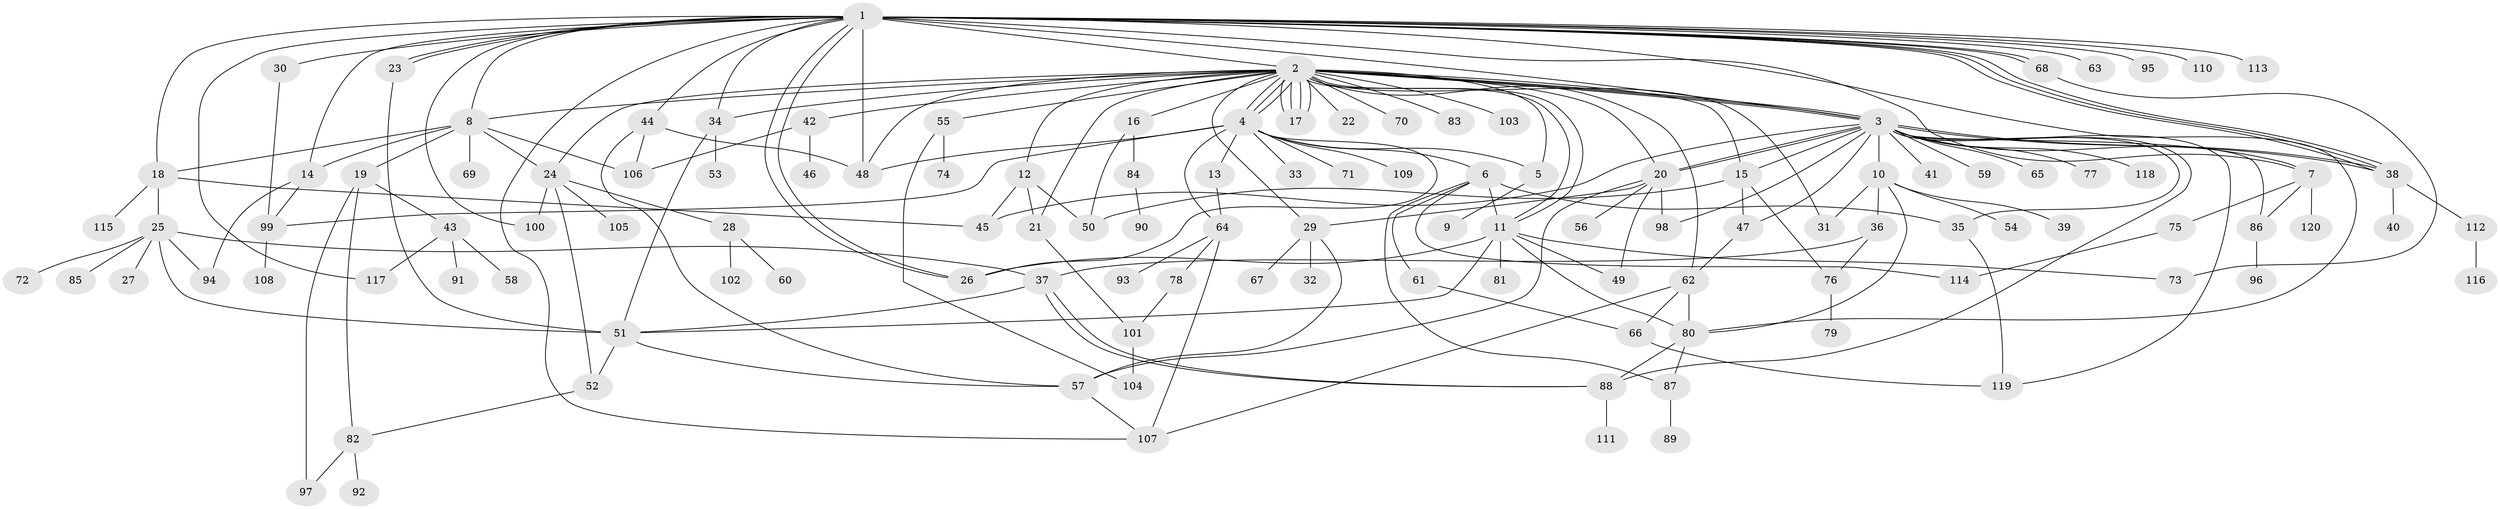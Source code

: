 // Generated by graph-tools (version 1.1) at 2025/35/03/09/25 02:35:36]
// undirected, 120 vertices, 201 edges
graph export_dot {
graph [start="1"]
  node [color=gray90,style=filled];
  1;
  2;
  3;
  4;
  5;
  6;
  7;
  8;
  9;
  10;
  11;
  12;
  13;
  14;
  15;
  16;
  17;
  18;
  19;
  20;
  21;
  22;
  23;
  24;
  25;
  26;
  27;
  28;
  29;
  30;
  31;
  32;
  33;
  34;
  35;
  36;
  37;
  38;
  39;
  40;
  41;
  42;
  43;
  44;
  45;
  46;
  47;
  48;
  49;
  50;
  51;
  52;
  53;
  54;
  55;
  56;
  57;
  58;
  59;
  60;
  61;
  62;
  63;
  64;
  65;
  66;
  67;
  68;
  69;
  70;
  71;
  72;
  73;
  74;
  75;
  76;
  77;
  78;
  79;
  80;
  81;
  82;
  83;
  84;
  85;
  86;
  87;
  88;
  89;
  90;
  91;
  92;
  93;
  94;
  95;
  96;
  97;
  98;
  99;
  100;
  101;
  102;
  103;
  104;
  105;
  106;
  107;
  108;
  109;
  110;
  111;
  112;
  113;
  114;
  115;
  116;
  117;
  118;
  119;
  120;
  1 -- 2;
  1 -- 3;
  1 -- 7;
  1 -- 8;
  1 -- 14;
  1 -- 18;
  1 -- 23;
  1 -- 23;
  1 -- 26;
  1 -- 26;
  1 -- 30;
  1 -- 34;
  1 -- 38;
  1 -- 38;
  1 -- 38;
  1 -- 44;
  1 -- 48;
  1 -- 63;
  1 -- 68;
  1 -- 68;
  1 -- 80;
  1 -- 95;
  1 -- 100;
  1 -- 107;
  1 -- 110;
  1 -- 113;
  1 -- 117;
  2 -- 3;
  2 -- 3;
  2 -- 3;
  2 -- 4;
  2 -- 4;
  2 -- 4;
  2 -- 5;
  2 -- 8;
  2 -- 11;
  2 -- 11;
  2 -- 12;
  2 -- 15;
  2 -- 16;
  2 -- 17;
  2 -- 17;
  2 -- 17;
  2 -- 17;
  2 -- 20;
  2 -- 21;
  2 -- 22;
  2 -- 24;
  2 -- 29;
  2 -- 31;
  2 -- 34;
  2 -- 42;
  2 -- 48;
  2 -- 55;
  2 -- 62;
  2 -- 70;
  2 -- 83;
  2 -- 103;
  3 -- 7;
  3 -- 10;
  3 -- 15;
  3 -- 20;
  3 -- 20;
  3 -- 35;
  3 -- 38;
  3 -- 38;
  3 -- 41;
  3 -- 45;
  3 -- 47;
  3 -- 59;
  3 -- 65;
  3 -- 77;
  3 -- 86;
  3 -- 88;
  3 -- 98;
  3 -- 118;
  3 -- 119;
  4 -- 5;
  4 -- 6;
  4 -- 13;
  4 -- 26;
  4 -- 33;
  4 -- 48;
  4 -- 64;
  4 -- 71;
  4 -- 99;
  4 -- 109;
  5 -- 9;
  6 -- 11;
  6 -- 35;
  6 -- 61;
  6 -- 87;
  6 -- 114;
  7 -- 75;
  7 -- 86;
  7 -- 120;
  8 -- 14;
  8 -- 18;
  8 -- 19;
  8 -- 24;
  8 -- 69;
  8 -- 106;
  10 -- 31;
  10 -- 36;
  10 -- 39;
  10 -- 54;
  10 -- 80;
  11 -- 26;
  11 -- 49;
  11 -- 51;
  11 -- 73;
  11 -- 80;
  11 -- 81;
  12 -- 21;
  12 -- 45;
  12 -- 50;
  13 -- 64;
  14 -- 94;
  14 -- 99;
  15 -- 47;
  15 -- 50;
  15 -- 76;
  16 -- 50;
  16 -- 84;
  18 -- 25;
  18 -- 45;
  18 -- 115;
  19 -- 43;
  19 -- 82;
  19 -- 97;
  20 -- 29;
  20 -- 49;
  20 -- 56;
  20 -- 57;
  20 -- 98;
  21 -- 101;
  23 -- 51;
  24 -- 28;
  24 -- 52;
  24 -- 100;
  24 -- 105;
  25 -- 27;
  25 -- 37;
  25 -- 51;
  25 -- 72;
  25 -- 85;
  25 -- 94;
  28 -- 60;
  28 -- 102;
  29 -- 32;
  29 -- 57;
  29 -- 67;
  30 -- 99;
  34 -- 51;
  34 -- 53;
  35 -- 119;
  36 -- 37;
  36 -- 76;
  37 -- 51;
  37 -- 88;
  37 -- 88;
  38 -- 40;
  38 -- 112;
  42 -- 46;
  42 -- 106;
  43 -- 58;
  43 -- 91;
  43 -- 117;
  44 -- 48;
  44 -- 57;
  44 -- 106;
  47 -- 62;
  51 -- 52;
  51 -- 57;
  52 -- 82;
  55 -- 74;
  55 -- 104;
  57 -- 107;
  61 -- 66;
  62 -- 66;
  62 -- 80;
  62 -- 107;
  64 -- 78;
  64 -- 93;
  64 -- 107;
  66 -- 119;
  68 -- 73;
  75 -- 114;
  76 -- 79;
  78 -- 101;
  80 -- 87;
  80 -- 88;
  82 -- 92;
  82 -- 97;
  84 -- 90;
  86 -- 96;
  87 -- 89;
  88 -- 111;
  99 -- 108;
  101 -- 104;
  112 -- 116;
}
